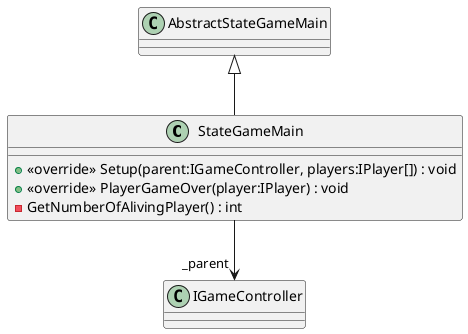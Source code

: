 @startuml
class StateGameMain {
    + <<override>> Setup(parent:IGameController, players:IPlayer[]) : void
    + <<override>> PlayerGameOver(player:IPlayer) : void
    - GetNumberOfAlivingPlayer() : int
}
AbstractStateGameMain <|-- StateGameMain
StateGameMain --> "_parent" IGameController
@enduml
